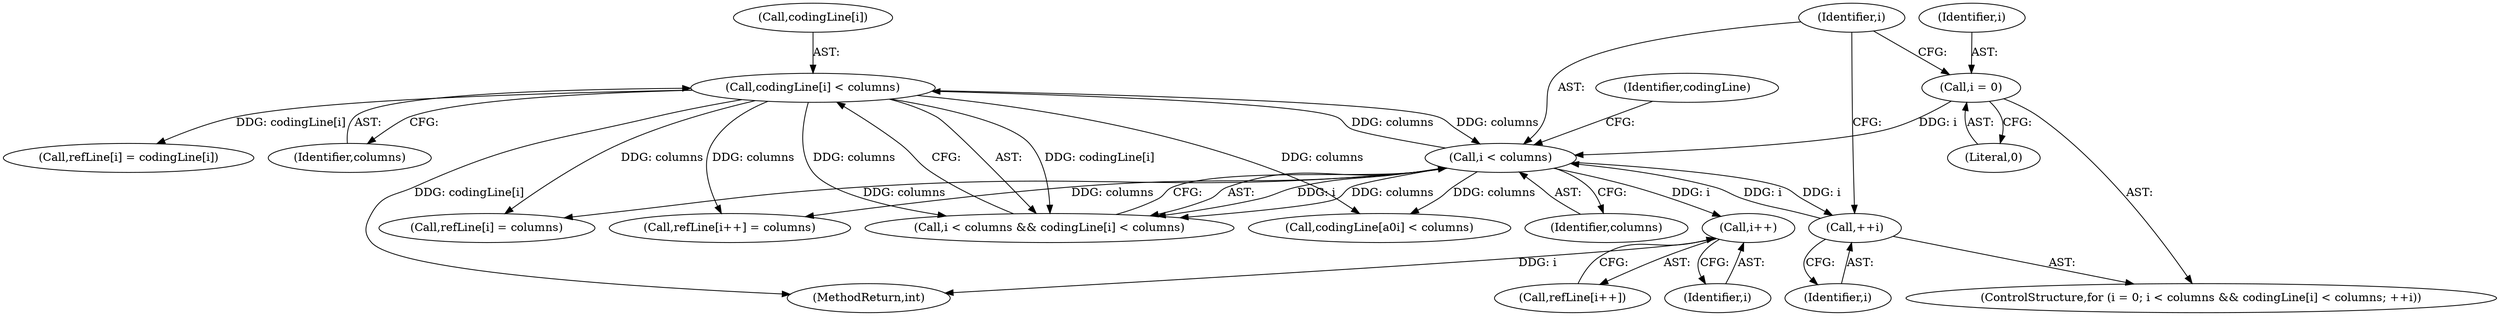 digraph "1_poppler_b1026b5978c385328f2a15a2185c599a563edf91@del" {
"1000159" [label="(Call,i++)"];
"1000138" [label="(Call,i < columns)"];
"1000134" [label="(Call,i = 0)"];
"1000146" [label="(Call,++i)"];
"1000141" [label="(Call,codingLine[i] < columns)"];
"1000149" [label="(Call,refLine[i] = codingLine[i])"];
"1000145" [label="(Identifier,columns)"];
"1000162" [label="(Call,refLine[i] = columns)"];
"1000138" [label="(Call,i < columns)"];
"1000160" [label="(Identifier,i)"];
"1000140" [label="(Identifier,columns)"];
"1000147" [label="(Identifier,i)"];
"1000136" [label="(Literal,0)"];
"1000134" [label="(Call,i = 0)"];
"1000156" [label="(Call,refLine[i++] = columns)"];
"1000137" [label="(Call,i < columns && codingLine[i] < columns)"];
"1000141" [label="(Call,codingLine[i] < columns)"];
"1000142" [label="(Call,codingLine[i])"];
"1000180" [label="(Call,codingLine[a0i] < columns)"];
"1000133" [label="(ControlStructure,for (i = 0; i < columns && codingLine[i] < columns; ++i))"];
"1000139" [label="(Identifier,i)"];
"1000135" [label="(Identifier,i)"];
"1001370" [label="(MethodReturn,int)"];
"1000159" [label="(Call,i++)"];
"1000146" [label="(Call,++i)"];
"1000157" [label="(Call,refLine[i++])"];
"1000143" [label="(Identifier,codingLine)"];
"1000159" -> "1000157"  [label="AST: "];
"1000159" -> "1000160"  [label="CFG: "];
"1000160" -> "1000159"  [label="AST: "];
"1000157" -> "1000159"  [label="CFG: "];
"1000159" -> "1001370"  [label="DDG: i"];
"1000138" -> "1000159"  [label="DDG: i"];
"1000138" -> "1000137"  [label="AST: "];
"1000138" -> "1000140"  [label="CFG: "];
"1000139" -> "1000138"  [label="AST: "];
"1000140" -> "1000138"  [label="AST: "];
"1000143" -> "1000138"  [label="CFG: "];
"1000137" -> "1000138"  [label="CFG: "];
"1000138" -> "1000137"  [label="DDG: i"];
"1000138" -> "1000137"  [label="DDG: columns"];
"1000134" -> "1000138"  [label="DDG: i"];
"1000146" -> "1000138"  [label="DDG: i"];
"1000141" -> "1000138"  [label="DDG: columns"];
"1000138" -> "1000141"  [label="DDG: columns"];
"1000138" -> "1000146"  [label="DDG: i"];
"1000138" -> "1000156"  [label="DDG: columns"];
"1000138" -> "1000162"  [label="DDG: columns"];
"1000138" -> "1000180"  [label="DDG: columns"];
"1000134" -> "1000133"  [label="AST: "];
"1000134" -> "1000136"  [label="CFG: "];
"1000135" -> "1000134"  [label="AST: "];
"1000136" -> "1000134"  [label="AST: "];
"1000139" -> "1000134"  [label="CFG: "];
"1000146" -> "1000133"  [label="AST: "];
"1000146" -> "1000147"  [label="CFG: "];
"1000147" -> "1000146"  [label="AST: "];
"1000139" -> "1000146"  [label="CFG: "];
"1000141" -> "1000137"  [label="AST: "];
"1000141" -> "1000145"  [label="CFG: "];
"1000142" -> "1000141"  [label="AST: "];
"1000145" -> "1000141"  [label="AST: "];
"1000137" -> "1000141"  [label="CFG: "];
"1000141" -> "1001370"  [label="DDG: codingLine[i]"];
"1000141" -> "1000137"  [label="DDG: codingLine[i]"];
"1000141" -> "1000137"  [label="DDG: columns"];
"1000141" -> "1000149"  [label="DDG: codingLine[i]"];
"1000141" -> "1000156"  [label="DDG: columns"];
"1000141" -> "1000162"  [label="DDG: columns"];
"1000141" -> "1000180"  [label="DDG: columns"];
}
